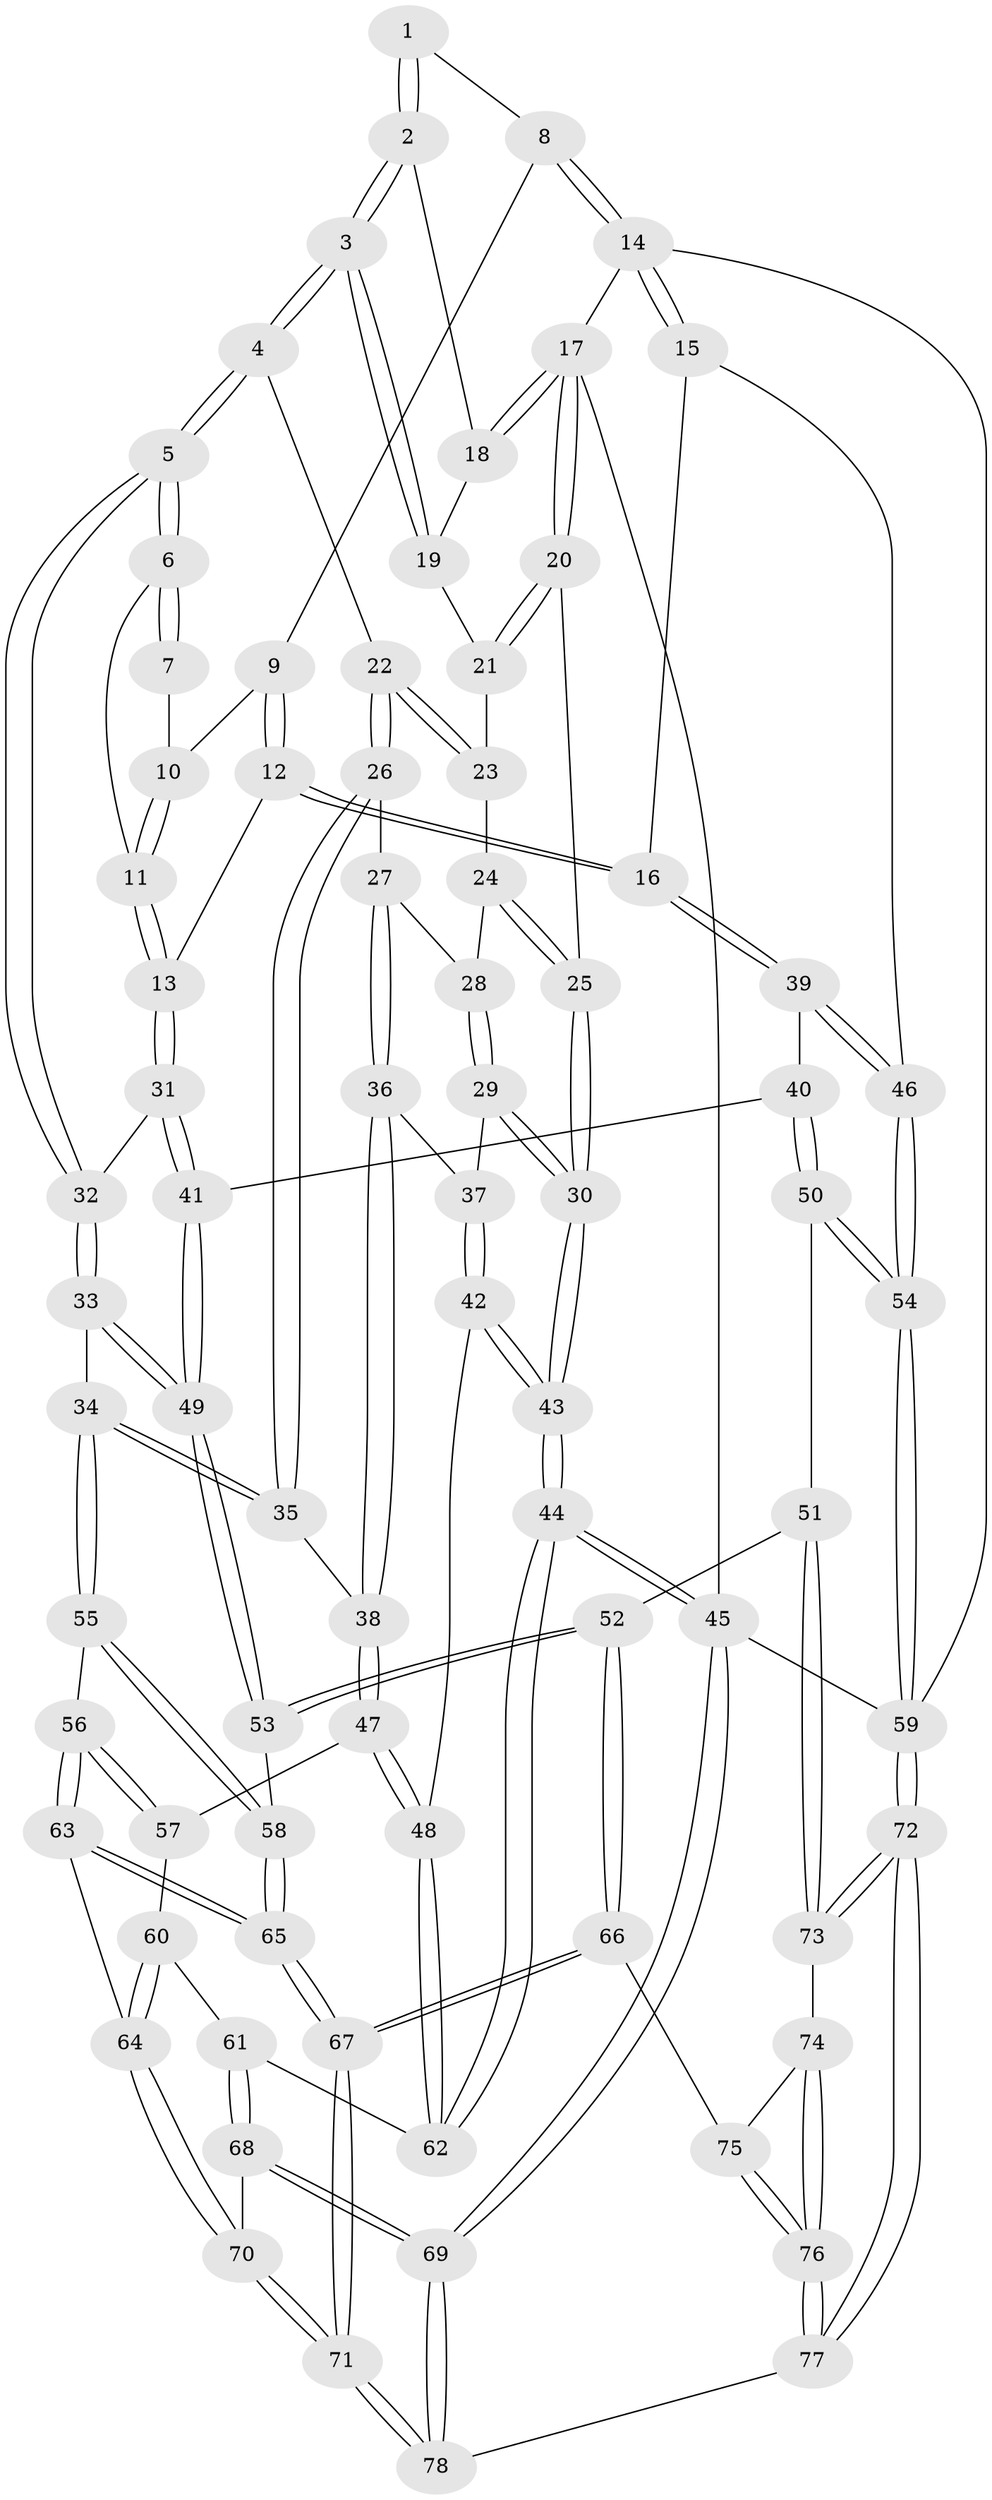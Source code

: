 // Generated by graph-tools (version 1.1) at 2025/11/02/27/25 16:11:53]
// undirected, 78 vertices, 192 edges
graph export_dot {
graph [start="1"]
  node [color=gray90,style=filled];
  1 [pos="+0.7595001869093755+0"];
  2 [pos="+0.38667859940523547+0"];
  3 [pos="+0.4520944276004624+0.17963730218868276"];
  4 [pos="+0.4530365677542214+0.18292949778239936"];
  5 [pos="+0.5930966569029067+0.2647772844287686"];
  6 [pos="+0.6675589069857575+0.2417331398966329"];
  7 [pos="+0.7465894707984+0"];
  8 [pos="+1+0"];
  9 [pos="+0.9042556391859173+0.11108825095880098"];
  10 [pos="+0.835274579469711+0.12853886861192645"];
  11 [pos="+0.7652762976189044+0.26370836831056405"];
  12 [pos="+0.9548905470122944+0.3150215061955077"];
  13 [pos="+0.8750120011648899+0.3256755003578328"];
  14 [pos="+1+0"];
  15 [pos="+1+0.31674788636617807"];
  16 [pos="+1+0.3255723724421354"];
  17 [pos="+0+0"];
  18 [pos="+0.22327621398727718+0"];
  19 [pos="+0.19011277285932082+0.16525667821298748"];
  20 [pos="+0+0"];
  21 [pos="+0.18169210987121862+0.1976288573545498"];
  22 [pos="+0.3298365310885173+0.295019167084654"];
  23 [pos="+0.18433909933035741+0.21612146484370853"];
  24 [pos="+0.1165858888077275+0.27144677891289937"];
  25 [pos="+0+0.08969165250182898"];
  26 [pos="+0.32712530208213947+0.3022273554480084"];
  27 [pos="+0.1949673637956099+0.3833773201871769"];
  28 [pos="+0.1345490470266388+0.343650327010062"];
  29 [pos="+0.022382542094368928+0.3990707207444128"];
  30 [pos="+0+0.3306349505429743"];
  31 [pos="+0.787620790385171+0.523181604705467"];
  32 [pos="+0.5882490403061195+0.32906638104918845"];
  33 [pos="+0.5222789557587134+0.5203098660139175"];
  34 [pos="+0.40017182625582354+0.5573262957714942"];
  35 [pos="+0.396416870649951+0.5555139801617097"];
  36 [pos="+0.17986561361574943+0.5213723255370376"];
  37 [pos="+0.07627152508202548+0.46106718556390536"];
  38 [pos="+0.196802599893495+0.5681351806330351"];
  39 [pos="+0.903789211989466+0.5825999659977417"];
  40 [pos="+0.8804708311479568+0.5985680373418084"];
  41 [pos="+0.786939348542748+0.530021812977164"];
  42 [pos="+0+0.6224959153348438"];
  43 [pos="+0+0.6126074088986596"];
  44 [pos="+0+0.929807297103042"];
  45 [pos="+0+1"];
  46 [pos="+1+0.5146120391526302"];
  47 [pos="+0.16679734511912775+0.6076944599510419"];
  48 [pos="+0+0.6330021967785741"];
  49 [pos="+0.6536190718421461+0.6089108504741809"];
  50 [pos="+0.9087719113821692+0.703172074461342"];
  51 [pos="+0.808084635025535+0.8068209263163449"];
  52 [pos="+0.7109399440174164+0.7987211942358688"];
  53 [pos="+0.6579883019530304+0.6820769070605339"];
  54 [pos="+1+0.7678856152966788"];
  55 [pos="+0.40602135152576574+0.6442485729464252"];
  56 [pos="+0.29150604483280684+0.759933611963106"];
  57 [pos="+0.17274257494573242+0.6431899342937338"];
  58 [pos="+0.45818033489104815+0.7521157692557474"];
  59 [pos="+1+1"];
  60 [pos="+0.1629274520270033+0.6913558269017357"];
  61 [pos="+0.0962167221197621+0.8049954596657146"];
  62 [pos="+0.06365122893935568+0.7883725381356134"];
  63 [pos="+0.29110979263985876+0.8227056370128684"];
  64 [pos="+0.23401265430737556+0.8534131019029122"];
  65 [pos="+0.4545021656799557+0.8762722730110901"];
  66 [pos="+0.6559510665171566+0.86175796507318"];
  67 [pos="+0.5059347396092719+0.9650097909881972"];
  68 [pos="+0.1437623531190711+0.9416899129081203"];
  69 [pos="+0+1"];
  70 [pos="+0.16456257137577263+0.9277081111602502"];
  71 [pos="+0.5053974548586713+0.9678962905688077"];
  72 [pos="+1+1"];
  73 [pos="+0.8611786780229209+0.8892860823531291"];
  74 [pos="+0.776896699694901+0.9586205644394845"];
  75 [pos="+0.7128652327830821+0.9352356987422442"];
  76 [pos="+0.7530437017779644+1"];
  77 [pos="+0.8058548626565856+1"];
  78 [pos="+0.5000499824796469+1"];
  1 -- 2;
  1 -- 2;
  1 -- 8;
  2 -- 3;
  2 -- 3;
  2 -- 18;
  3 -- 4;
  3 -- 4;
  3 -- 19;
  3 -- 19;
  4 -- 5;
  4 -- 5;
  4 -- 22;
  5 -- 6;
  5 -- 6;
  5 -- 32;
  5 -- 32;
  6 -- 7;
  6 -- 7;
  6 -- 11;
  7 -- 10;
  8 -- 9;
  8 -- 14;
  8 -- 14;
  9 -- 10;
  9 -- 12;
  9 -- 12;
  10 -- 11;
  10 -- 11;
  11 -- 13;
  11 -- 13;
  12 -- 13;
  12 -- 16;
  12 -- 16;
  13 -- 31;
  13 -- 31;
  14 -- 15;
  14 -- 15;
  14 -- 17;
  14 -- 59;
  15 -- 16;
  15 -- 46;
  16 -- 39;
  16 -- 39;
  17 -- 18;
  17 -- 18;
  17 -- 20;
  17 -- 20;
  17 -- 45;
  18 -- 19;
  19 -- 21;
  20 -- 21;
  20 -- 21;
  20 -- 25;
  21 -- 23;
  22 -- 23;
  22 -- 23;
  22 -- 26;
  22 -- 26;
  23 -- 24;
  24 -- 25;
  24 -- 25;
  24 -- 28;
  25 -- 30;
  25 -- 30;
  26 -- 27;
  26 -- 35;
  26 -- 35;
  27 -- 28;
  27 -- 36;
  27 -- 36;
  28 -- 29;
  28 -- 29;
  29 -- 30;
  29 -- 30;
  29 -- 37;
  30 -- 43;
  30 -- 43;
  31 -- 32;
  31 -- 41;
  31 -- 41;
  32 -- 33;
  32 -- 33;
  33 -- 34;
  33 -- 49;
  33 -- 49;
  34 -- 35;
  34 -- 35;
  34 -- 55;
  34 -- 55;
  35 -- 38;
  36 -- 37;
  36 -- 38;
  36 -- 38;
  37 -- 42;
  37 -- 42;
  38 -- 47;
  38 -- 47;
  39 -- 40;
  39 -- 46;
  39 -- 46;
  40 -- 41;
  40 -- 50;
  40 -- 50;
  41 -- 49;
  41 -- 49;
  42 -- 43;
  42 -- 43;
  42 -- 48;
  43 -- 44;
  43 -- 44;
  44 -- 45;
  44 -- 45;
  44 -- 62;
  44 -- 62;
  45 -- 69;
  45 -- 69;
  45 -- 59;
  46 -- 54;
  46 -- 54;
  47 -- 48;
  47 -- 48;
  47 -- 57;
  48 -- 62;
  48 -- 62;
  49 -- 53;
  49 -- 53;
  50 -- 51;
  50 -- 54;
  50 -- 54;
  51 -- 52;
  51 -- 73;
  51 -- 73;
  52 -- 53;
  52 -- 53;
  52 -- 66;
  52 -- 66;
  53 -- 58;
  54 -- 59;
  54 -- 59;
  55 -- 56;
  55 -- 58;
  55 -- 58;
  56 -- 57;
  56 -- 57;
  56 -- 63;
  56 -- 63;
  57 -- 60;
  58 -- 65;
  58 -- 65;
  59 -- 72;
  59 -- 72;
  60 -- 61;
  60 -- 64;
  60 -- 64;
  61 -- 62;
  61 -- 68;
  61 -- 68;
  63 -- 64;
  63 -- 65;
  63 -- 65;
  64 -- 70;
  64 -- 70;
  65 -- 67;
  65 -- 67;
  66 -- 67;
  66 -- 67;
  66 -- 75;
  67 -- 71;
  67 -- 71;
  68 -- 69;
  68 -- 69;
  68 -- 70;
  69 -- 78;
  69 -- 78;
  70 -- 71;
  70 -- 71;
  71 -- 78;
  71 -- 78;
  72 -- 73;
  72 -- 73;
  72 -- 77;
  72 -- 77;
  73 -- 74;
  74 -- 75;
  74 -- 76;
  74 -- 76;
  75 -- 76;
  75 -- 76;
  76 -- 77;
  76 -- 77;
  77 -- 78;
}
